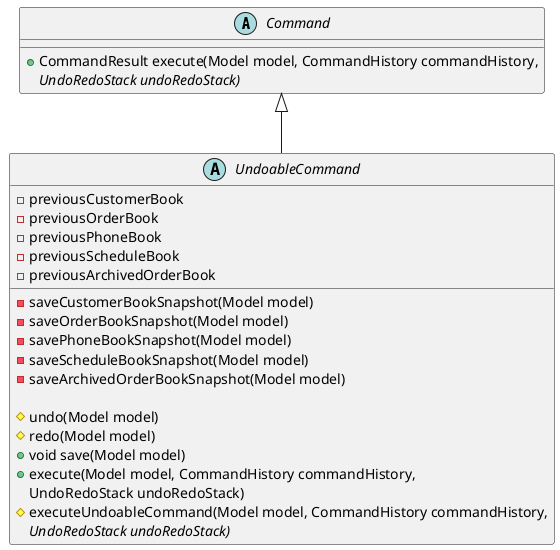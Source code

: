 @startuml

abstract class Command {

    + CommandResult execute(Model model, CommandHistory commandHistory,
                   UndoRedoStack undoRedoStack) {abstract}
}

abstract class UndoableCommand {

    - previousCustomerBook
    - previousOrderBook
    - previousPhoneBook
    - previousScheduleBook
    - previousArchivedOrderBook

    - saveCustomerBookSnapshot(Model model)
    - saveOrderBookSnapshot(Model model)
    - savePhoneBookSnapshot(Model model)
    - saveScheduleBookSnapshot(Model model)
    - saveArchivedOrderBookSnapshot(Model model)

    # undo(Model model)
    # redo(Model model)


    + void save(Model model)
    + execute(Model model, CommandHistory commandHistory,
                       UndoRedoStack undoRedoStack)



    # executeUndoableCommand(Model model, CommandHistory commandHistory,
                             UndoRedoStack undoRedoStack) {abstract}

}


Command <|-- UndoableCommand
@enduml
